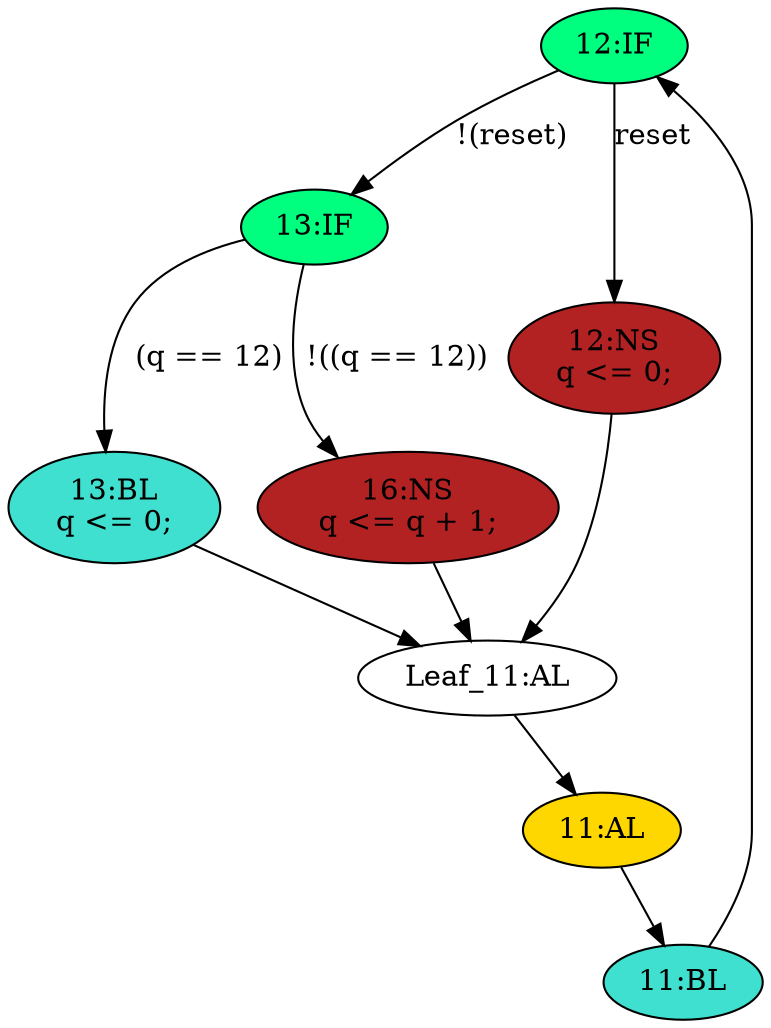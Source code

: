 strict digraph "compose( ,  )" {
	node [label="\N"];
	"12:IF"	[ast="<pyverilog.vparser.ast.IfStatement object at 0x7f958f7f71d0>",
		fillcolor=springgreen,
		label="12:IF",
		statements="[]",
		style=filled,
		typ=IfStatement];
	"13:IF"	[ast="<pyverilog.vparser.ast.IfStatement object at 0x7f958f7e4610>",
		fillcolor=springgreen,
		label="13:IF",
		statements="[]",
		style=filled,
		typ=IfStatement];
	"12:IF" -> "13:IF"	[cond="['reset']",
		label="!(reset)",
		lineno=12];
	"12:NS"	[ast="<pyverilog.vparser.ast.NonblockingSubstitution object at 0x7f958f7f7090>",
		fillcolor=firebrick,
		label="12:NS
q <= 0;",
		statements="[<pyverilog.vparser.ast.NonblockingSubstitution object at 0x7f958f7f7090>]",
		style=filled,
		typ=NonblockingSubstitution];
	"12:IF" -> "12:NS"	[cond="['reset']",
		label=reset,
		lineno=12];
	"11:BL"	[ast="<pyverilog.vparser.ast.Block object at 0x7f958fab5690>",
		fillcolor=turquoise,
		label="11:BL",
		statements="[]",
		style=filled,
		typ=Block];
	"11:BL" -> "12:IF"	[cond="[]",
		lineno=None];
	"Leaf_11:AL"	[def_var="['q']",
		label="Leaf_11:AL"];
	"11:AL"	[ast="<pyverilog.vparser.ast.Always object at 0x7f958f7eb150>",
		clk_sens=True,
		fillcolor=gold,
		label="11:AL",
		sens="['clk']",
		statements="[]",
		style=filled,
		typ=Always,
		use_var="['q', 'reset']"];
	"Leaf_11:AL" -> "11:AL";
	"13:BL"	[ast="<pyverilog.vparser.ast.Block object at 0x7f958f7e4790>",
		fillcolor=turquoise,
		label="13:BL
q <= 0;",
		statements="[<pyverilog.vparser.ast.NonblockingSubstitution object at 0x7f958f7e4210>]",
		style=filled,
		typ=Block];
	"13:BL" -> "Leaf_11:AL"	[cond="[]",
		lineno=None];
	"11:AL" -> "11:BL"	[cond="[]",
		lineno=None];
	"13:IF" -> "13:BL"	[cond="['q']",
		label="(q == 12)",
		lineno=13];
	"16:NS"	[ast="<pyverilog.vparser.ast.NonblockingSubstitution object at 0x7f958f78e4d0>",
		fillcolor=firebrick,
		label="16:NS
q <= q + 1;",
		statements="[<pyverilog.vparser.ast.NonblockingSubstitution object at 0x7f958f78e4d0>]",
		style=filled,
		typ=NonblockingSubstitution];
	"13:IF" -> "16:NS"	[cond="['q']",
		label="!((q == 12))",
		lineno=13];
	"12:NS" -> "Leaf_11:AL"	[cond="[]",
		lineno=None];
	"16:NS" -> "Leaf_11:AL"	[cond="[]",
		lineno=None];
}
